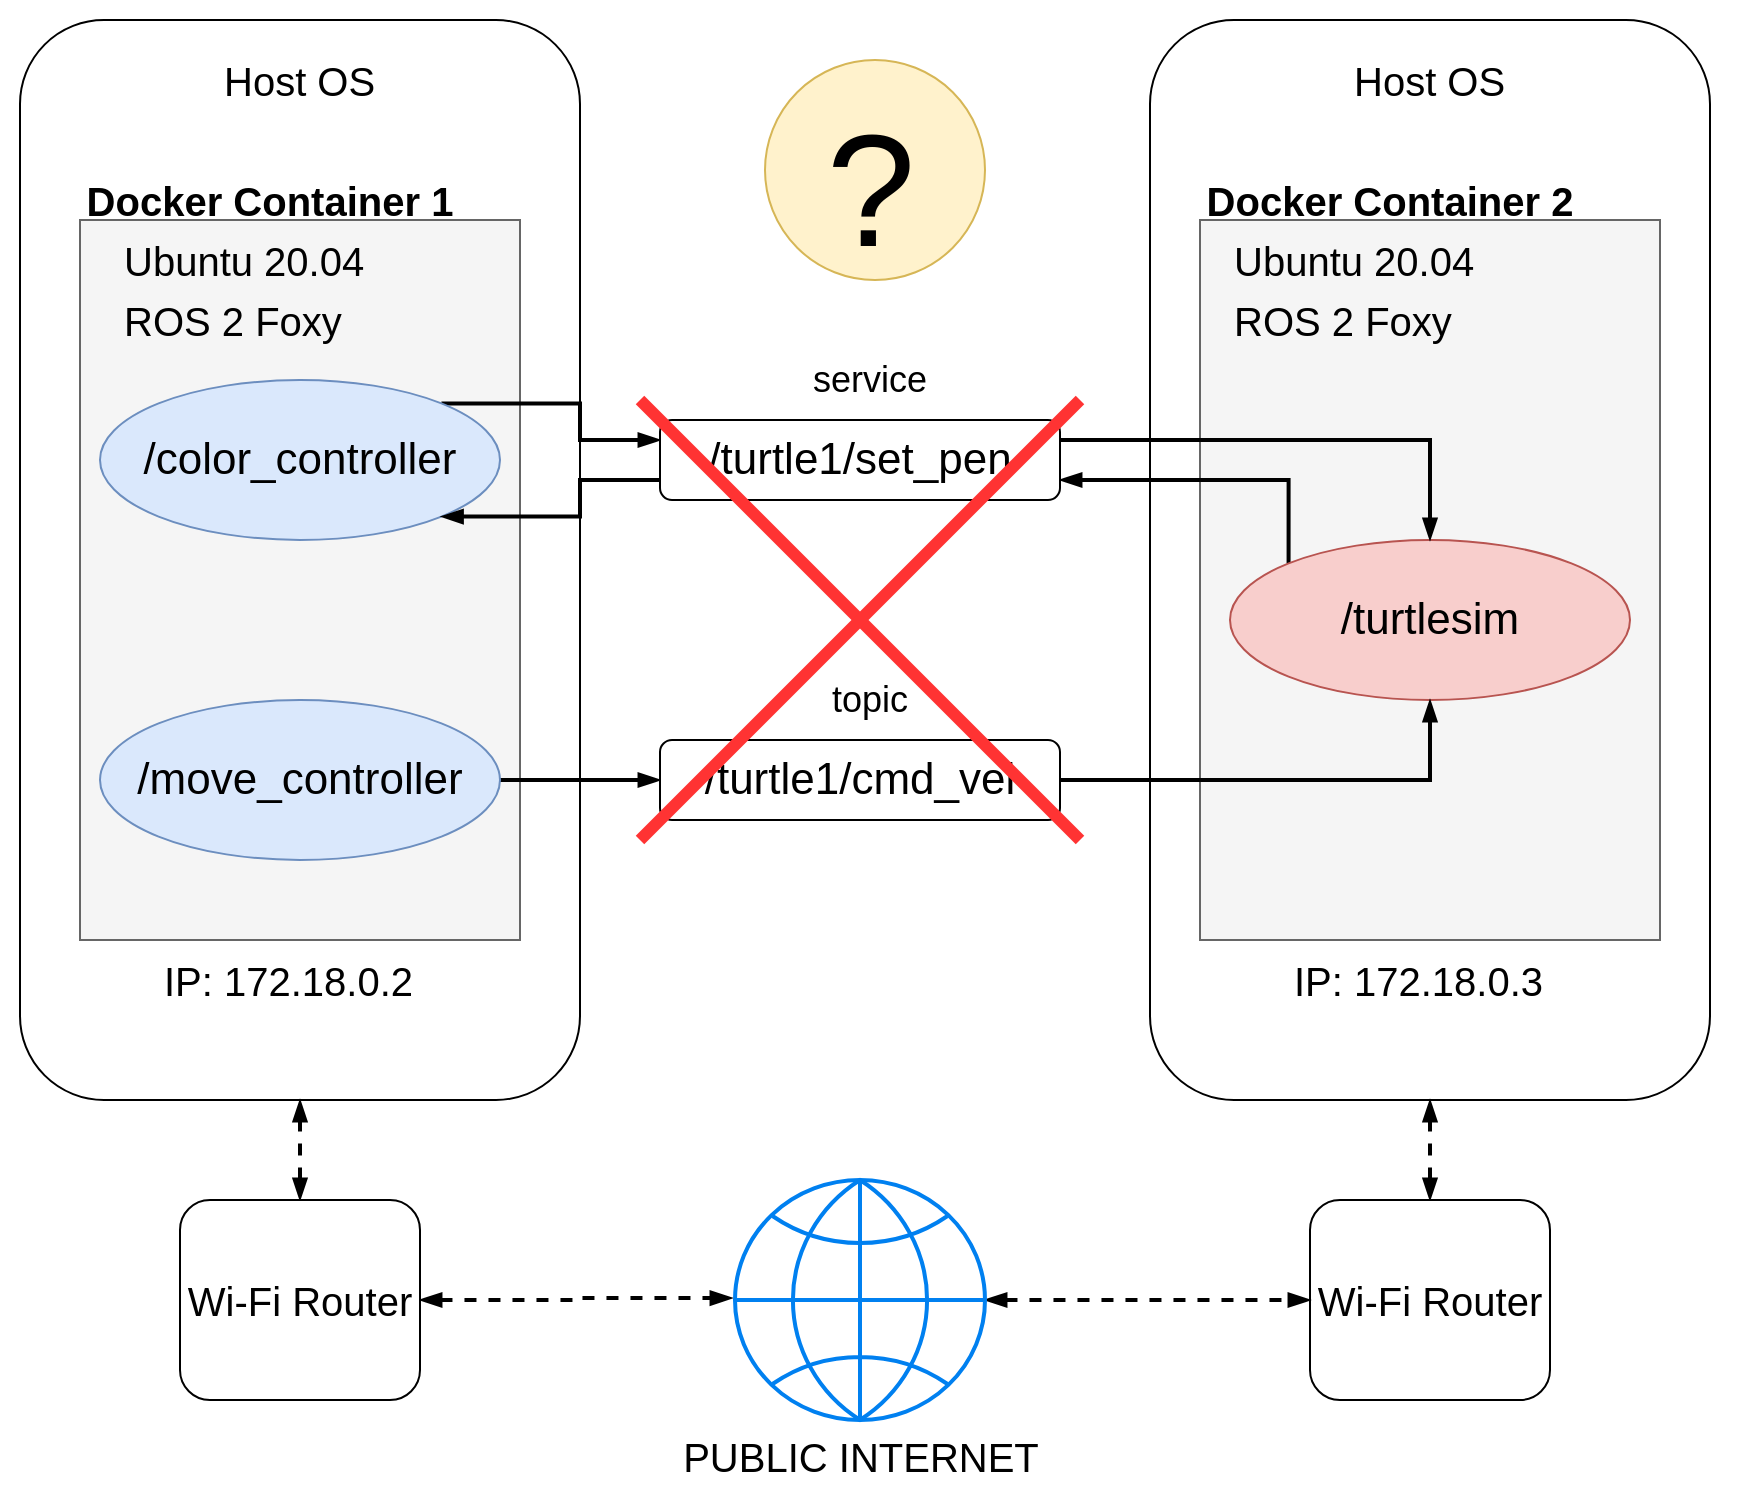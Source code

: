 <mxfile version="14.6.6" type="device"><diagram id="ZgK-rg60SdYdkfQ-bzUN" name="Page-1"><mxGraphModel dx="1422" dy="1073" grid="1" gridSize="10" guides="1" tooltips="1" connect="1" arrows="1" fold="1" page="1" pageScale="1" pageWidth="1169" pageHeight="827" math="0" shadow="0"><root><mxCell id="0"/><mxCell id="1" parent="0"/><mxCell id="8QPdw4msQSsCbI8SWVOe-51" value="" style="rounded=0;whiteSpace=wrap;html=1;fontSize=20;fontColor=#000000;gradientColor=none;align=center;strokeColor=none;" vertex="1" parent="1"><mxGeometry x="110" y="870" width="870" height="750" as="geometry"/></mxCell><mxCell id="8QPdw4msQSsCbI8SWVOe-50" value="" style="ellipse;whiteSpace=wrap;html=1;fontSize=20;align=center;strokeColor=#d6b656;fillColor=#fff2cc;" vertex="1" parent="1"><mxGeometry x="492.5" y="900" width="110" height="110" as="geometry"/></mxCell><mxCell id="8QPdw4msQSsCbI8SWVOe-34" value="" style="rounded=1;whiteSpace=wrap;html=1;" vertex="1" parent="1"><mxGeometry x="685" y="880" width="280" height="540" as="geometry"/></mxCell><mxCell id="8QPdw4msQSsCbI8SWVOe-35" value="Host OS" style="text;html=1;strokeColor=none;fillColor=none;align=left;verticalAlign=middle;whiteSpace=wrap;rounded=0;fontSize=20;" vertex="1" parent="1"><mxGeometry x="785" y="900" width="140" height="20" as="geometry"/></mxCell><mxCell id="8QPdw4msQSsCbI8SWVOe-16" value="" style="rounded=1;whiteSpace=wrap;html=1;" vertex="1" parent="1"><mxGeometry x="120" y="880" width="280" height="540" as="geometry"/></mxCell><mxCell id="8QPdw4msQSsCbI8SWVOe-26" value="" style="rounded=0;whiteSpace=wrap;html=1;fontSize=20;fontColor=#333333;align=left;fillColor=#f5f5f5;strokeColor=#666666;" vertex="1" parent="1"><mxGeometry x="710" y="980" width="230" height="360" as="geometry"/></mxCell><mxCell id="8QPdw4msQSsCbI8SWVOe-21" value="" style="rounded=0;whiteSpace=wrap;html=1;fontSize=20;fontColor=#333333;align=left;fillColor=#f5f5f5;strokeColor=#666666;" vertex="1" parent="1"><mxGeometry x="150" y="980" width="220" height="360" as="geometry"/></mxCell><mxCell id="8QPdw4msQSsCbI8SWVOe-12" style="edgeStyle=orthogonalEdgeStyle;rounded=0;orthogonalLoop=1;jettySize=auto;html=1;exitX=1;exitY=0;exitDx=0;exitDy=0;entryX=0;entryY=0.25;entryDx=0;entryDy=0;strokeWidth=2;endArrow=blockThin;endFill=1;" edge="1" parent="1" source="8QPdw4msQSsCbI8SWVOe-1" target="8QPdw4msQSsCbI8SWVOe-6"><mxGeometry relative="1" as="geometry"/></mxCell><mxCell id="8QPdw4msQSsCbI8SWVOe-1" value="&lt;font style=&quot;font-size: 22px&quot;&gt;/color_controller&lt;/font&gt;" style="ellipse;whiteSpace=wrap;html=1;fillColor=#dae8fc;strokeColor=#6c8ebf;" vertex="1" parent="1"><mxGeometry x="160" y="1060" width="200" height="80" as="geometry"/></mxCell><mxCell id="8QPdw4msQSsCbI8SWVOe-10" style="edgeStyle=orthogonalEdgeStyle;rounded=0;orthogonalLoop=1;jettySize=auto;html=1;exitX=1;exitY=0.5;exitDx=0;exitDy=0;entryX=0;entryY=0.5;entryDx=0;entryDy=0;strokeWidth=2;endArrow=blockThin;endFill=1;" edge="1" parent="1" source="8QPdw4msQSsCbI8SWVOe-2" target="8QPdw4msQSsCbI8SWVOe-5"><mxGeometry relative="1" as="geometry"/></mxCell><mxCell id="8QPdw4msQSsCbI8SWVOe-2" value="&lt;font style=&quot;font-size: 22px&quot;&gt;/move_controller&lt;/font&gt;" style="ellipse;whiteSpace=wrap;html=1;fillColor=#dae8fc;strokeColor=#6c8ebf;" vertex="1" parent="1"><mxGeometry x="160" y="1220" width="200" height="80" as="geometry"/></mxCell><mxCell id="8QPdw4msQSsCbI8SWVOe-14" style="edgeStyle=orthogonalEdgeStyle;rounded=0;orthogonalLoop=1;jettySize=auto;html=1;exitX=0;exitY=0;exitDx=0;exitDy=0;entryX=1;entryY=0.75;entryDx=0;entryDy=0;strokeWidth=2;endArrow=blockThin;endFill=1;" edge="1" parent="1" source="8QPdw4msQSsCbI8SWVOe-4" target="8QPdw4msQSsCbI8SWVOe-6"><mxGeometry relative="1" as="geometry"><Array as="points"><mxPoint x="754" y="1110"/></Array></mxGeometry></mxCell><mxCell id="8QPdw4msQSsCbI8SWVOe-4" value="&lt;font style=&quot;font-size: 22px&quot;&gt;/turtlesim&lt;/font&gt;" style="ellipse;whiteSpace=wrap;html=1;fillColor=#f8cecc;strokeColor=#b85450;" vertex="1" parent="1"><mxGeometry x="725" y="1140" width="200" height="80" as="geometry"/></mxCell><mxCell id="8QPdw4msQSsCbI8SWVOe-11" style="edgeStyle=orthogonalEdgeStyle;rounded=0;orthogonalLoop=1;jettySize=auto;html=1;exitX=1;exitY=0.5;exitDx=0;exitDy=0;entryX=0.5;entryY=1;entryDx=0;entryDy=0;strokeWidth=2;endArrow=blockThin;endFill=1;" edge="1" parent="1" source="8QPdw4msQSsCbI8SWVOe-5" target="8QPdw4msQSsCbI8SWVOe-4"><mxGeometry relative="1" as="geometry"/></mxCell><mxCell id="8QPdw4msQSsCbI8SWVOe-5" value="&lt;font style=&quot;font-size: 22px&quot;&gt;/turtle1/cmd_vel&lt;/font&gt;" style="rounded=1;whiteSpace=wrap;html=1;" vertex="1" parent="1"><mxGeometry x="440" y="1240" width="200" height="40" as="geometry"/></mxCell><mxCell id="8QPdw4msQSsCbI8SWVOe-13" style="edgeStyle=orthogonalEdgeStyle;rounded=0;orthogonalLoop=1;jettySize=auto;html=1;exitX=1;exitY=0.25;exitDx=0;exitDy=0;entryX=0.5;entryY=0;entryDx=0;entryDy=0;strokeWidth=2;endArrow=blockThin;endFill=1;" edge="1" parent="1" source="8QPdw4msQSsCbI8SWVOe-6" target="8QPdw4msQSsCbI8SWVOe-4"><mxGeometry relative="1" as="geometry"/></mxCell><mxCell id="8QPdw4msQSsCbI8SWVOe-15" style="edgeStyle=orthogonalEdgeStyle;rounded=0;orthogonalLoop=1;jettySize=auto;html=1;exitX=0;exitY=0.75;exitDx=0;exitDy=0;entryX=1;entryY=1;entryDx=0;entryDy=0;strokeWidth=2;endArrow=blockThin;endFill=1;" edge="1" parent="1" source="8QPdw4msQSsCbI8SWVOe-6" target="8QPdw4msQSsCbI8SWVOe-1"><mxGeometry relative="1" as="geometry"/></mxCell><mxCell id="8QPdw4msQSsCbI8SWVOe-6" value="&lt;font style=&quot;font-size: 22px&quot;&gt;/turtle1/set_pen&lt;/font&gt;" style="rounded=1;whiteSpace=wrap;html=1;" vertex="1" parent="1"><mxGeometry x="440" y="1080" width="200" height="40" as="geometry"/></mxCell><mxCell id="8QPdw4msQSsCbI8SWVOe-7" value="&lt;font style=&quot;font-size: 18px&quot;&gt;topic&lt;/font&gt;" style="text;html=1;strokeColor=none;fillColor=none;align=center;verticalAlign=middle;whiteSpace=wrap;rounded=0;" vertex="1" parent="1"><mxGeometry x="490" y="1210" width="110" height="20" as="geometry"/></mxCell><mxCell id="8QPdw4msQSsCbI8SWVOe-8" value="&lt;font style=&quot;font-size: 18px&quot;&gt;service&lt;/font&gt;" style="text;html=1;strokeColor=none;fillColor=none;align=center;verticalAlign=middle;whiteSpace=wrap;rounded=0;" vertex="1" parent="1"><mxGeometry x="475" y="1050" width="140" height="20" as="geometry"/></mxCell><mxCell id="8QPdw4msQSsCbI8SWVOe-18" value="Host OS" style="text;html=1;strokeColor=none;fillColor=none;align=left;verticalAlign=middle;whiteSpace=wrap;rounded=0;fontSize=20;" vertex="1" parent="1"><mxGeometry x="220" y="900" width="140" height="20" as="geometry"/></mxCell><mxCell id="8QPdw4msQSsCbI8SWVOe-23" value="Ubuntu 20.04" style="text;html=1;strokeColor=none;fillColor=none;align=left;verticalAlign=middle;whiteSpace=wrap;rounded=0;fontSize=20;" vertex="1" parent="1"><mxGeometry x="170" y="990" width="140" height="20" as="geometry"/></mxCell><mxCell id="8QPdw4msQSsCbI8SWVOe-24" value="ROS 2 Foxy" style="text;html=1;strokeColor=none;fillColor=none;align=left;verticalAlign=middle;whiteSpace=wrap;rounded=0;fontSize=20;" vertex="1" parent="1"><mxGeometry x="170" y="1020" width="140" height="20" as="geometry"/></mxCell><mxCell id="8QPdw4msQSsCbI8SWVOe-25" value="Docker Container 1" style="text;html=1;strokeColor=none;fillColor=none;align=center;verticalAlign=middle;whiteSpace=wrap;rounded=0;fontSize=20;fontStyle=1" vertex="1" parent="1"><mxGeometry x="150" y="960" width="190" height="20" as="geometry"/></mxCell><mxCell id="8QPdw4msQSsCbI8SWVOe-27" value="Docker Container 2" style="text;html=1;strokeColor=none;fillColor=none;align=center;verticalAlign=middle;whiteSpace=wrap;rounded=0;fontSize=20;fontStyle=1" vertex="1" parent="1"><mxGeometry x="710" y="960" width="190" height="20" as="geometry"/></mxCell><mxCell id="8QPdw4msQSsCbI8SWVOe-28" value="Ubuntu 20.04" style="text;html=1;strokeColor=none;fillColor=none;align=left;verticalAlign=middle;whiteSpace=wrap;rounded=0;fontSize=20;" vertex="1" parent="1"><mxGeometry x="725" y="990" width="140" height="20" as="geometry"/></mxCell><mxCell id="8QPdw4msQSsCbI8SWVOe-29" value="ROS 2 Foxy" style="text;html=1;strokeColor=none;fillColor=none;align=left;verticalAlign=middle;whiteSpace=wrap;rounded=0;fontSize=20;" vertex="1" parent="1"><mxGeometry x="725" y="1020" width="140" height="20" as="geometry"/></mxCell><mxCell id="8QPdw4msQSsCbI8SWVOe-31" value="IP: 172.18.0.2" style="text;html=1;strokeColor=none;fillColor=none;align=left;verticalAlign=middle;whiteSpace=wrap;rounded=0;fontSize=20;" vertex="1" parent="1"><mxGeometry x="190" y="1350" width="140" height="20" as="geometry"/></mxCell><mxCell id="8QPdw4msQSsCbI8SWVOe-32" value="IP: 172.18.0.3" style="text;html=1;strokeColor=none;fillColor=none;align=left;verticalAlign=middle;whiteSpace=wrap;rounded=0;fontSize=20;" vertex="1" parent="1"><mxGeometry x="755" y="1350" width="140" height="20" as="geometry"/></mxCell><mxCell id="8QPdw4msQSsCbI8SWVOe-41" style="edgeStyle=orthogonalEdgeStyle;rounded=0;orthogonalLoop=1;jettySize=auto;html=1;exitX=1;exitY=0.5;exitDx=0;exitDy=0;entryX=-0.012;entryY=0.492;entryDx=0;entryDy=0;entryPerimeter=0;dashed=1;fontSize=20;fontColor=#000000;startArrow=blockThin;startFill=1;endArrow=blockThin;endFill=1;strokeWidth=2;" edge="1" parent="1" source="8QPdw4msQSsCbI8SWVOe-36" target="8QPdw4msQSsCbI8SWVOe-39"><mxGeometry relative="1" as="geometry"/></mxCell><mxCell id="8QPdw4msQSsCbI8SWVOe-42" style="edgeStyle=orthogonalEdgeStyle;rounded=0;orthogonalLoop=1;jettySize=auto;html=1;exitX=0.5;exitY=0;exitDx=0;exitDy=0;entryX=0.5;entryY=1;entryDx=0;entryDy=0;dashed=1;fontSize=20;fontColor=#000000;startArrow=blockThin;startFill=1;endArrow=blockThin;endFill=1;strokeWidth=2;" edge="1" parent="1" source="8QPdw4msQSsCbI8SWVOe-36" target="8QPdw4msQSsCbI8SWVOe-16"><mxGeometry relative="1" as="geometry"/></mxCell><mxCell id="8QPdw4msQSsCbI8SWVOe-36" value="Wi-Fi Router" style="rounded=1;whiteSpace=wrap;html=1;fontSize=20;fontColor=#000000;align=center;" vertex="1" parent="1"><mxGeometry x="200" y="1470" width="120" height="100" as="geometry"/></mxCell><mxCell id="8QPdw4msQSsCbI8SWVOe-43" style="edgeStyle=orthogonalEdgeStyle;rounded=0;orthogonalLoop=1;jettySize=auto;html=1;exitX=0.5;exitY=0;exitDx=0;exitDy=0;entryX=0.5;entryY=1;entryDx=0;entryDy=0;dashed=1;fontSize=20;fontColor=#000000;startArrow=blockThin;startFill=1;endArrow=blockThin;endFill=1;strokeWidth=2;" edge="1" parent="1" source="8QPdw4msQSsCbI8SWVOe-37" target="8QPdw4msQSsCbI8SWVOe-34"><mxGeometry relative="1" as="geometry"/></mxCell><mxCell id="8QPdw4msQSsCbI8SWVOe-37" value="Wi-Fi Router" style="rounded=1;whiteSpace=wrap;html=1;fontSize=20;fontColor=#000000;align=center;" vertex="1" parent="1"><mxGeometry x="765" y="1470" width="120" height="100" as="geometry"/></mxCell><mxCell id="8QPdw4msQSsCbI8SWVOe-40" style="edgeStyle=orthogonalEdgeStyle;rounded=0;orthogonalLoop=1;jettySize=auto;html=1;entryX=0;entryY=0.5;entryDx=0;entryDy=0;fontSize=20;fontColor=#000000;endArrow=blockThin;endFill=1;strokeWidth=2;startArrow=blockThin;startFill=1;dashed=1;" edge="1" parent="1" source="8QPdw4msQSsCbI8SWVOe-39" target="8QPdw4msQSsCbI8SWVOe-37"><mxGeometry relative="1" as="geometry"/></mxCell><mxCell id="8QPdw4msQSsCbI8SWVOe-39" value="PUBLIC INTERNET" style="html=1;verticalLabelPosition=bottom;align=center;labelBackgroundColor=#ffffff;verticalAlign=top;strokeWidth=2;strokeColor=#0080F0;shadow=0;dashed=0;shape=mxgraph.ios7.icons.globe;fontSize=20;fontColor=#000000;" vertex="1" parent="1"><mxGeometry x="477.5" y="1460" width="125" height="120" as="geometry"/></mxCell><mxCell id="8QPdw4msQSsCbI8SWVOe-47" value="" style="endArrow=none;html=1;fontSize=20;fontColor=#000000;strokeWidth=6;fillColor=#f8cecc;strokeColor=#FF3333;" edge="1" parent="1"><mxGeometry width="50" height="50" relative="1" as="geometry"><mxPoint x="430" y="1070" as="sourcePoint"/><mxPoint x="650" y="1290" as="targetPoint"/></mxGeometry></mxCell><mxCell id="8QPdw4msQSsCbI8SWVOe-48" value="" style="endArrow=none;html=1;fontSize=20;fontColor=#000000;strokeWidth=6;fillColor=#f8cecc;strokeColor=#FF3333;" edge="1" parent="1"><mxGeometry width="50" height="50" relative="1" as="geometry"><mxPoint x="430" y="1290" as="sourcePoint"/><mxPoint x="650" y="1070" as="targetPoint"/></mxGeometry></mxCell><mxCell id="8QPdw4msQSsCbI8SWVOe-49" value="&lt;font style=&quot;font-size: 80px&quot;&gt;?&lt;/font&gt;" style="text;html=1;align=center;verticalAlign=middle;resizable=0;points=[];autosize=1;fontSize=20;fillColor=#fff2cc;" vertex="1" parent="1"><mxGeometry x="515" y="945" width="60" height="40" as="geometry"/></mxCell></root></mxGraphModel></diagram></mxfile>